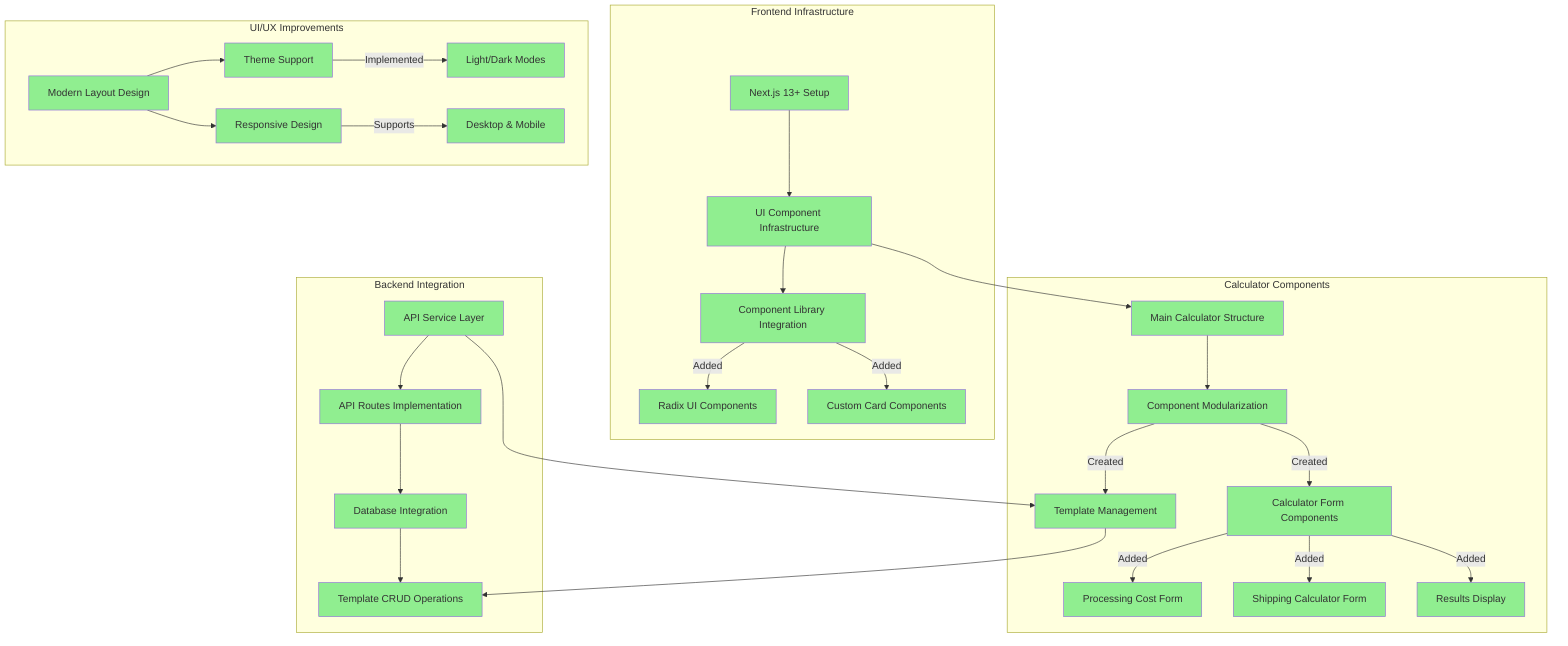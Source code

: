 graph TD
    subgraph "Frontend Infrastructure"
        A[Next.js 13+ Setup] --> B[UI Component Infrastructure]
        B --> C[Component Library Integration]
        C -->|Added| D[Radix UI Components]
        C -->|Added| E[Custom Card Components]
        
        style A fill:#90EE90
        style B fill:#90EE90
        style C fill:#90EE90
        style D fill:#90EE90
        style E fill:#90EE90
    end

    subgraph "Calculator Components"
        F[Main Calculator Structure] --> G[Component Modularization]
        G -->|Created| H[Calculator Form Components]
        G -->|Created| I[Template Management]
        H -->|Added| J[Processing Cost Form]
        H -->|Added| K[Shipping Calculator Form]
        H -->|Added| L[Results Display]
        
        style F fill:#90EE90
        style G fill:#90EE90
        style H fill:#90EE90
        style I fill:#90EE90
        style J fill:#90EE90
        style K fill:#90EE90
        style L fill:#90EE90
    end

    subgraph "Backend Integration"
        M[API Service Layer] --> N[API Routes Implementation]
        N --> O[Database Integration]
        O --> P[Template CRUD Operations]
        
        style M fill:#90EE90
        style N fill:#90EE90
        style O fill:#90EE90
        style P fill:#90EE90
    end

    subgraph "UI/UX Improvements"
        Q[Modern Layout Design] --> R[Theme Support]
        Q --> S[Responsive Design]
        R -->|Implemented| T[Light/Dark Modes]
        S -->|Supports| U[Desktop & Mobile]
        
        style Q fill:#90EE90
        style R fill:#90EE90
        style S fill:#90EE90
        style T fill:#90EE90
        style U fill:#90EE90
    end

    %% Cross-component relationships
    B --> F
    M --> I
    I --> P